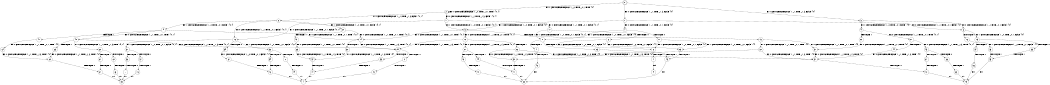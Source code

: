 digraph BCG {
size = "7, 10.5";
center = TRUE;
node [shape = circle];
0 [peripheries = 2];
0 -> 1 [label = "EX !0 !ATOMIC_EXCH_BRANCH (1, +1, TRUE, +1, 3, FALSE) !{0}"];
0 -> 2 [label = "EX !1 !ATOMIC_EXCH_BRANCH (1, +0, TRUE, +0, 1, TRUE) !{0}"];
0 -> 3 [label = "EX !0 !ATOMIC_EXCH_BRANCH (1, +1, TRUE, +1, 3, FALSE) !{0}"];
1 -> 4 [label = "EX !0 !ATOMIC_EXCH_BRANCH (1, +1, TRUE, +0, 1, FALSE) !{0}"];
1 -> 5 [label = "EX !1 !ATOMIC_EXCH_BRANCH (1, +0, TRUE, +0, 1, FALSE) !{0}"];
1 -> 6 [label = "EX !0 !ATOMIC_EXCH_BRANCH (1, +1, TRUE, +0, 1, FALSE) !{0}"];
2 -> 2 [label = "EX !1 !ATOMIC_EXCH_BRANCH (1, +0, TRUE, +0, 1, TRUE) !{0, 1}"];
2 -> 7 [label = "EX !0 !ATOMIC_EXCH_BRANCH (1, +1, TRUE, +1, 3, FALSE) !{0, 1}"];
2 -> 8 [label = "EX !0 !ATOMIC_EXCH_BRANCH (1, +1, TRUE, +1, 3, FALSE) !{0, 1}"];
3 -> 9 [label = "EX !1 !ATOMIC_EXCH_BRANCH (1, +0, TRUE, +0, 1, FALSE) !{0}"];
3 -> 6 [label = "EX !0 !ATOMIC_EXCH_BRANCH (1, +1, TRUE, +0, 1, FALSE) !{0}"];
4 -> 10 [label = "EX !1 !ATOMIC_EXCH_BRANCH (1, +0, TRUE, +0, 1, FALSE) !{0}"];
4 -> 11 [label = "TERMINATE !0"];
5 -> 12 [label = "EX !0 !ATOMIC_EXCH_BRANCH (1, +1, TRUE, +0, 1, TRUE) !{0, 1}"];
5 -> 13 [label = "TERMINATE !1"];
5 -> 14 [label = "EX !0 !ATOMIC_EXCH_BRANCH (1, +1, TRUE, +0, 1, TRUE) !{0, 1}"];
6 -> 15 [label = "EX !1 !ATOMIC_EXCH_BRANCH (1, +0, TRUE, +0, 1, FALSE) !{0}"];
6 -> 16 [label = "TERMINATE !0"];
7 -> 17 [label = "EX !0 !ATOMIC_EXCH_BRANCH (1, +1, TRUE, +0, 1, FALSE) !{0, 1}"];
7 -> 5 [label = "EX !1 !ATOMIC_EXCH_BRANCH (1, +0, TRUE, +0, 1, FALSE) !{0, 1}"];
7 -> 18 [label = "EX !0 !ATOMIC_EXCH_BRANCH (1, +1, TRUE, +0, 1, FALSE) !{0, 1}"];
8 -> 19 [label = "EX !1 !ATOMIC_EXCH_BRANCH (1, +0, TRUE, +0, 1, FALSE) !{0, 1}"];
8 -> 18 [label = "EX !0 !ATOMIC_EXCH_BRANCH (1, +1, TRUE, +0, 1, FALSE) !{0, 1}"];
8 -> 20 [label = "EX !1 !ATOMIC_EXCH_BRANCH (1, +0, TRUE, +0, 1, FALSE) !{0, 1}"];
9 -> 21 [label = "EX !0 !ATOMIC_EXCH_BRANCH (1, +1, TRUE, +0, 1, TRUE) !{0, 1}"];
9 -> 22 [label = "TERMINATE !1"];
10 -> 23 [label = "TERMINATE !0"];
10 -> 24 [label = "TERMINATE !1"];
11 -> 25 [label = "EX !1 !ATOMIC_EXCH_BRANCH (1, +0, TRUE, +0, 1, FALSE) !{1}"];
11 -> 26 [label = "EX !1 !ATOMIC_EXCH_BRANCH (1, +0, TRUE, +0, 1, FALSE) !{1}"];
12 -> 27 [label = "EX !0 !ATOMIC_EXCH_BRANCH (1, +1, TRUE, +1, 3, TRUE) !{0, 1}"];
12 -> 28 [label = "TERMINATE !1"];
12 -> 29 [label = "EX !0 !ATOMIC_EXCH_BRANCH (1, +1, TRUE, +1, 3, TRUE) !{0, 1}"];
13 -> 30 [label = "EX !0 !ATOMIC_EXCH_BRANCH (1, +1, TRUE, +0, 1, TRUE) !{0}"];
13 -> 31 [label = "EX !0 !ATOMIC_EXCH_BRANCH (1, +1, TRUE, +0, 1, TRUE) !{0}"];
14 -> 29 [label = "EX !0 !ATOMIC_EXCH_BRANCH (1, +1, TRUE, +1, 3, TRUE) !{0, 1}"];
14 -> 32 [label = "TERMINATE !1"];
15 -> 33 [label = "TERMINATE !0"];
15 -> 34 [label = "TERMINATE !1"];
16 -> 35 [label = "EX !1 !ATOMIC_EXCH_BRANCH (1, +0, TRUE, +0, 1, FALSE) !{1}"];
17 -> 10 [label = "EX !1 !ATOMIC_EXCH_BRANCH (1, +0, TRUE, +0, 1, FALSE) !{0, 1}"];
17 -> 36 [label = "TERMINATE !0"];
18 -> 37 [label = "EX !1 !ATOMIC_EXCH_BRANCH (1, +0, TRUE, +0, 1, FALSE) !{0, 1}"];
18 -> 38 [label = "EX !1 !ATOMIC_EXCH_BRANCH (1, +0, TRUE, +0, 1, FALSE) !{0, 1}"];
18 -> 39 [label = "TERMINATE !0"];
19 -> 40 [label = "EX !0 !ATOMIC_EXCH_BRANCH (1, +1, TRUE, +0, 1, TRUE) !{0, 1}"];
19 -> 41 [label = "TERMINATE !1"];
19 -> 14 [label = "EX !0 !ATOMIC_EXCH_BRANCH (1, +1, TRUE, +0, 1, TRUE) !{0, 1}"];
20 -> 14 [label = "EX !0 !ATOMIC_EXCH_BRANCH (1, +1, TRUE, +0, 1, TRUE) !{0, 1}"];
20 -> 42 [label = "TERMINATE !1"];
21 -> 43 [label = "EX !0 !ATOMIC_EXCH_BRANCH (1, +1, TRUE, +1, 3, TRUE) !{0, 1}"];
21 -> 44 [label = "TERMINATE !1"];
22 -> 31 [label = "EX !0 !ATOMIC_EXCH_BRANCH (1, +1, TRUE, +0, 1, TRUE) !{0}"];
23 -> 45 [label = "TERMINATE !1"];
24 -> 46 [label = "TERMINATE !0"];
25 -> 45 [label = "TERMINATE !1"];
26 -> 47 [label = "TERMINATE !1"];
27 -> 48 [label = "TERMINATE !0"];
27 -> 49 [label = "TERMINATE !1"];
28 -> 50 [label = "EX !0 !ATOMIC_EXCH_BRANCH (1, +1, TRUE, +1, 3, TRUE) !{0}"];
28 -> 51 [label = "EX !0 !ATOMIC_EXCH_BRANCH (1, +1, TRUE, +1, 3, TRUE) !{0}"];
29 -> 52 [label = "TERMINATE !0"];
29 -> 53 [label = "TERMINATE !1"];
30 -> 50 [label = "EX !0 !ATOMIC_EXCH_BRANCH (1, +1, TRUE, +1, 3, TRUE) !{0}"];
30 -> 51 [label = "EX !0 !ATOMIC_EXCH_BRANCH (1, +1, TRUE, +1, 3, TRUE) !{0}"];
31 -> 51 [label = "EX !0 !ATOMIC_EXCH_BRANCH (1, +1, TRUE, +1, 3, TRUE) !{0}"];
32 -> 54 [label = "EX !0 !ATOMIC_EXCH_BRANCH (1, +1, TRUE, +1, 3, TRUE) !{0}"];
33 -> 55 [label = "TERMINATE !1"];
34 -> 56 [label = "TERMINATE !0"];
35 -> 55 [label = "TERMINATE !1"];
36 -> 25 [label = "EX !1 !ATOMIC_EXCH_BRANCH (1, +0, TRUE, +0, 1, FALSE) !{1}"];
36 -> 26 [label = "EX !1 !ATOMIC_EXCH_BRANCH (1, +0, TRUE, +0, 1, FALSE) !{1}"];
37 -> 57 [label = "TERMINATE !0"];
37 -> 58 [label = "TERMINATE !1"];
38 -> 59 [label = "TERMINATE !0"];
38 -> 60 [label = "TERMINATE !1"];
39 -> 61 [label = "EX !1 !ATOMIC_EXCH_BRANCH (1, +0, TRUE, +0, 1, FALSE) !{1}"];
40 -> 62 [label = "EX !0 !ATOMIC_EXCH_BRANCH (1, +1, TRUE, +1, 3, TRUE) !{0, 1}"];
40 -> 63 [label = "TERMINATE !1"];
40 -> 29 [label = "EX !0 !ATOMIC_EXCH_BRANCH (1, +1, TRUE, +1, 3, TRUE) !{0, 1}"];
41 -> 64 [label = "EX !0 !ATOMIC_EXCH_BRANCH (1, +1, TRUE, +0, 1, TRUE) !{0}"];
42 -> 65 [label = "EX !0 !ATOMIC_EXCH_BRANCH (1, +1, TRUE, +0, 1, TRUE) !{0}"];
43 -> 66 [label = "TERMINATE !0"];
43 -> 67 [label = "TERMINATE !1"];
44 -> 51 [label = "EX !0 !ATOMIC_EXCH_BRANCH (1, +1, TRUE, +1, 3, TRUE) !{0}"];
45 -> 68 [label = "exit"];
46 -> 68 [label = "exit"];
47 -> 69 [label = "exit"];
48 -> 70 [label = "TERMINATE !1"];
49 -> 71 [label = "TERMINATE !0"];
50 -> 71 [label = "TERMINATE !0"];
51 -> 72 [label = "TERMINATE !0"];
52 -> 73 [label = "TERMINATE !1"];
53 -> 74 [label = "TERMINATE !0"];
54 -> 74 [label = "TERMINATE !0"];
55 -> 75 [label = "exit"];
56 -> 75 [label = "exit"];
57 -> 76 [label = "TERMINATE !1"];
58 -> 77 [label = "TERMINATE !0"];
59 -> 78 [label = "TERMINATE !1"];
60 -> 79 [label = "TERMINATE !0"];
61 -> 78 [label = "TERMINATE !1"];
62 -> 80 [label = "TERMINATE !0"];
62 -> 81 [label = "TERMINATE !1"];
63 -> 82 [label = "EX !0 !ATOMIC_EXCH_BRANCH (1, +1, TRUE, +1, 3, TRUE) !{0}"];
64 -> 82 [label = "EX !0 !ATOMIC_EXCH_BRANCH (1, +1, TRUE, +1, 3, TRUE) !{0}"];
65 -> 54 [label = "EX !0 !ATOMIC_EXCH_BRANCH (1, +1, TRUE, +1, 3, TRUE) !{0}"];
66 -> 83 [label = "TERMINATE !1"];
67 -> 72 [label = "TERMINATE !0"];
70 -> 68 [label = "exit"];
71 -> 68 [label = "exit"];
72 -> 75 [label = "exit"];
73 -> 84 [label = "exit"];
74 -> 84 [label = "exit"];
76 -> 85 [label = "exit"];
77 -> 85 [label = "exit"];
78 -> 84 [label = "exit"];
79 -> 84 [label = "exit"];
80 -> 86 [label = "TERMINATE !1"];
81 -> 87 [label = "TERMINATE !0"];
82 -> 87 [label = "TERMINATE !0"];
83 -> 75 [label = "exit"];
86 -> 85 [label = "exit"];
87 -> 85 [label = "exit"];
}
